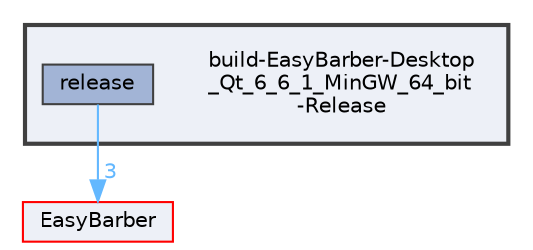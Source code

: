 digraph "C:/Users/mathe/OneDrive/Área de Trabalho/EasyBarber/build-EasyBarber-Desktop_Qt_6_6_1_MinGW_64_bit-Release"
{
 // LATEX_PDF_SIZE
  bgcolor="transparent";
  edge [fontname=Helvetica,fontsize=10,labelfontname=Helvetica,labelfontsize=10];
  node [fontname=Helvetica,fontsize=10,shape=box,height=0.2,width=0.4];
  compound=true
  subgraph clusterdir_b51f14461fb88e2259601882f6edc993 {
    graph [ bgcolor="#edf0f7", pencolor="grey25", label="", fontname=Helvetica,fontsize=10 style="filled,bold", URL="dir_b51f14461fb88e2259601882f6edc993.html",tooltip=""]
    dir_b51f14461fb88e2259601882f6edc993 [shape=plaintext, label="build-EasyBarber-Desktop\l_Qt_6_6_1_MinGW_64_bit\l-Release"];
  dir_018a1732ad4461c4691f578db11f43e8 [label="release", fillcolor="#a2b4d6", color="grey25", style="filled", URL="dir_018a1732ad4461c4691f578db11f43e8.html",tooltip=""];
  }
  dir_df932a88e0e8d76e2cc96779d9f7d917 [label="EasyBarber", fillcolor="#edf0f7", color="red", style="filled", URL="dir_df932a88e0e8d76e2cc96779d9f7d917.html",tooltip=""];
  dir_018a1732ad4461c4691f578db11f43e8->dir_df932a88e0e8d76e2cc96779d9f7d917 [headlabel="3", labeldistance=1.5 headhref="dir_000010_000007.html" href="dir_000010_000007.html" color="steelblue1" fontcolor="steelblue1"];
}
